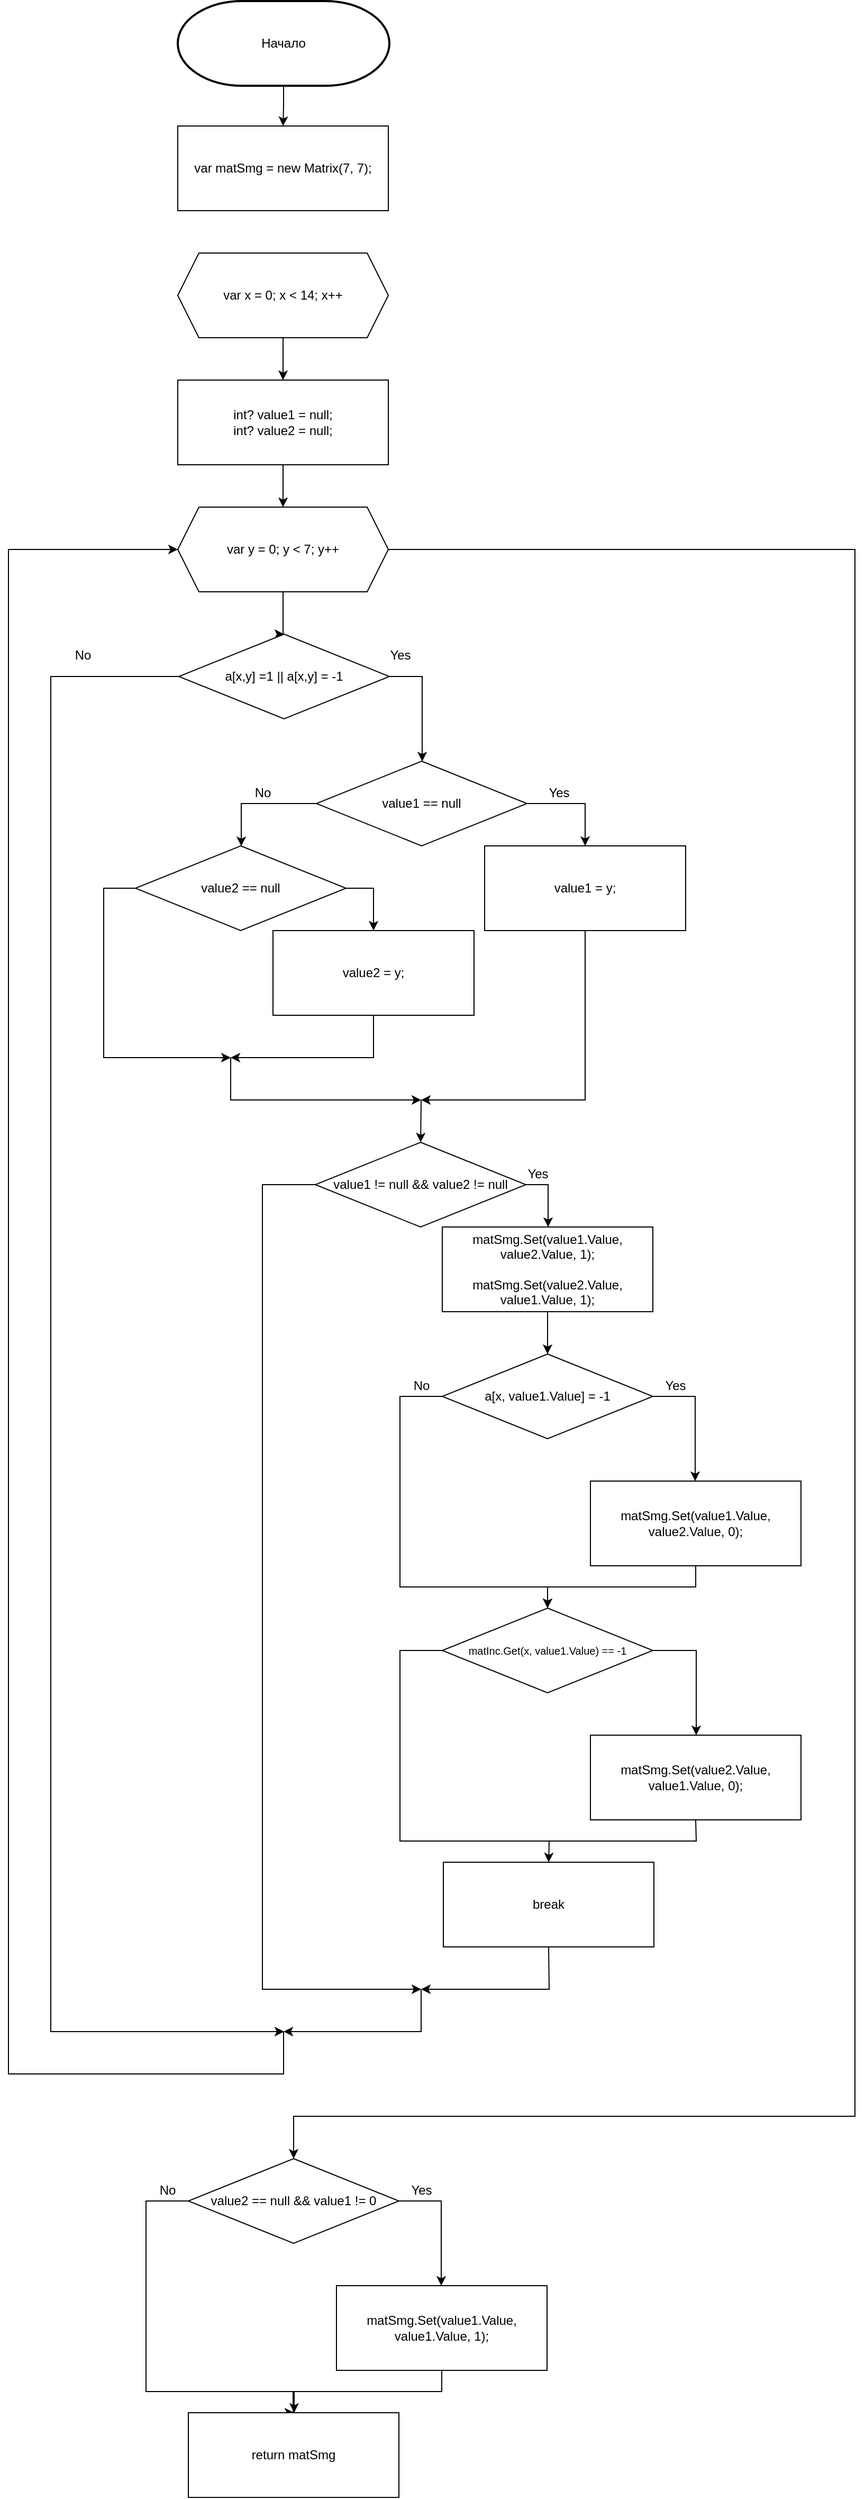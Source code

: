 <mxfile version="21.1.1">
  <diagram name="Страница 1" id="TdYJ3p2JYDrJfeF9kp8x">
    <mxGraphModel dx="1902" dy="1746" grid="1" gridSize="10" guides="1" tooltips="1" connect="1" arrows="1" fold="1" page="1" pageScale="1" pageWidth="1169" pageHeight="1654" math="0" shadow="0">
      <root>
        <mxCell id="0" />
        <mxCell id="1" parent="0" />
        <mxCell id="AwruaKweozF5E1ku_dQY-2" style="edgeStyle=orthogonalEdgeStyle;rounded=0;orthogonalLoop=1;jettySize=auto;html=1;" edge="1" parent="1" source="CEj9520sCSwRq2cYFY77-1" target="AwruaKweozF5E1ku_dQY-1">
          <mxGeometry relative="1" as="geometry" />
        </mxCell>
        <mxCell id="CEj9520sCSwRq2cYFY77-1" value="Начало" style="strokeWidth=2;html=1;shape=mxgraph.flowchart.terminator;whiteSpace=wrap;" parent="1" vertex="1">
          <mxGeometry x="280" y="42" width="200" height="80" as="geometry" />
        </mxCell>
        <mxCell id="AwruaKweozF5E1ku_dQY-1" value="var matSmg = new Matrix(7, 7);" style="rounded=0;whiteSpace=wrap;html=1;" vertex="1" parent="1">
          <mxGeometry x="280" y="160" width="199" height="80" as="geometry" />
        </mxCell>
        <mxCell id="AwruaKweozF5E1ku_dQY-5" style="edgeStyle=orthogonalEdgeStyle;rounded=0;orthogonalLoop=1;jettySize=auto;html=1;" edge="1" parent="1" source="AwruaKweozF5E1ku_dQY-3" target="AwruaKweozF5E1ku_dQY-4">
          <mxGeometry relative="1" as="geometry" />
        </mxCell>
        <mxCell id="AwruaKweozF5E1ku_dQY-3" value="var x = 0; x &amp;lt; 14; x++" style="shape=hexagon;perimeter=hexagonPerimeter2;whiteSpace=wrap;html=1;fixedSize=1;" vertex="1" parent="1">
          <mxGeometry x="280" y="280" width="199" height="80" as="geometry" />
        </mxCell>
        <mxCell id="AwruaKweozF5E1ku_dQY-7" style="edgeStyle=orthogonalEdgeStyle;rounded=0;orthogonalLoop=1;jettySize=auto;html=1;" edge="1" parent="1" source="AwruaKweozF5E1ku_dQY-4" target="AwruaKweozF5E1ku_dQY-6">
          <mxGeometry relative="1" as="geometry" />
        </mxCell>
        <mxCell id="AwruaKweozF5E1ku_dQY-4" value="&lt;div&gt;int? value1 = null;&lt;/div&gt;&lt;div&gt;int? value2 = null;&lt;/div&gt;" style="rounded=0;whiteSpace=wrap;html=1;" vertex="1" parent="1">
          <mxGeometry x="280" y="400" width="199" height="80" as="geometry" />
        </mxCell>
        <mxCell id="AwruaKweozF5E1ku_dQY-9" style="edgeStyle=orthogonalEdgeStyle;rounded=0;orthogonalLoop=1;jettySize=auto;html=1;entryX=0.5;entryY=0;entryDx=0;entryDy=0;" edge="1" parent="1" source="AwruaKweozF5E1ku_dQY-6" target="AwruaKweozF5E1ku_dQY-8">
          <mxGeometry relative="1" as="geometry">
            <Array as="points">
              <mxPoint x="380" y="640" />
            </Array>
          </mxGeometry>
        </mxCell>
        <mxCell id="AwruaKweozF5E1ku_dQY-61" style="edgeStyle=orthogonalEdgeStyle;rounded=0;orthogonalLoop=1;jettySize=auto;html=1;entryX=0.5;entryY=0;entryDx=0;entryDy=0;" edge="1" parent="1" source="AwruaKweozF5E1ku_dQY-6" target="AwruaKweozF5E1ku_dQY-56">
          <mxGeometry relative="1" as="geometry">
            <Array as="points">
              <mxPoint x="920" y="560" />
              <mxPoint x="920" y="2040" />
              <mxPoint x="390" y="2040" />
            </Array>
          </mxGeometry>
        </mxCell>
        <mxCell id="AwruaKweozF5E1ku_dQY-6" value="var y = 0; y &amp;lt; 7; y++" style="shape=hexagon;perimeter=hexagonPerimeter2;whiteSpace=wrap;html=1;fixedSize=1;" vertex="1" parent="1">
          <mxGeometry x="280" y="520" width="199" height="80" as="geometry" />
        </mxCell>
        <mxCell id="AwruaKweozF5E1ku_dQY-11" style="edgeStyle=orthogonalEdgeStyle;rounded=0;orthogonalLoop=1;jettySize=auto;html=1;" edge="1" parent="1" source="AwruaKweozF5E1ku_dQY-8" target="AwruaKweozF5E1ku_dQY-10">
          <mxGeometry relative="1" as="geometry">
            <Array as="points">
              <mxPoint x="511" y="680" />
            </Array>
          </mxGeometry>
        </mxCell>
        <mxCell id="AwruaKweozF5E1ku_dQY-51" style="edgeStyle=orthogonalEdgeStyle;rounded=0;orthogonalLoop=1;jettySize=auto;html=1;" edge="1" parent="1" source="AwruaKweozF5E1ku_dQY-8">
          <mxGeometry relative="1" as="geometry">
            <mxPoint x="380.5" y="1960" as="targetPoint" />
            <Array as="points">
              <mxPoint x="160" y="680" />
              <mxPoint x="160" y="1960" />
            </Array>
          </mxGeometry>
        </mxCell>
        <mxCell id="AwruaKweozF5E1ku_dQY-8" value="a[x,y] =1 || a[x,y] = -1" style="rhombus;whiteSpace=wrap;html=1;" vertex="1" parent="1">
          <mxGeometry x="281" y="640" width="199" height="80" as="geometry" />
        </mxCell>
        <mxCell id="AwruaKweozF5E1ku_dQY-13" style="edgeStyle=orthogonalEdgeStyle;rounded=0;orthogonalLoop=1;jettySize=auto;html=1;entryX=0.5;entryY=0;entryDx=0;entryDy=0;" edge="1" parent="1" source="AwruaKweozF5E1ku_dQY-10" target="AwruaKweozF5E1ku_dQY-12">
          <mxGeometry relative="1" as="geometry">
            <Array as="points">
              <mxPoint x="665" y="800" />
            </Array>
          </mxGeometry>
        </mxCell>
        <mxCell id="AwruaKweozF5E1ku_dQY-16" style="edgeStyle=orthogonalEdgeStyle;rounded=0;orthogonalLoop=1;jettySize=auto;html=1;" edge="1" parent="1" source="AwruaKweozF5E1ku_dQY-10" target="AwruaKweozF5E1ku_dQY-15">
          <mxGeometry relative="1" as="geometry">
            <Array as="points">
              <mxPoint x="340" y="800" />
            </Array>
          </mxGeometry>
        </mxCell>
        <mxCell id="AwruaKweozF5E1ku_dQY-10" value="value1 == null" style="rhombus;whiteSpace=wrap;html=1;" vertex="1" parent="1">
          <mxGeometry x="411" y="760" width="199" height="80" as="geometry" />
        </mxCell>
        <mxCell id="AwruaKweozF5E1ku_dQY-24" style="edgeStyle=orthogonalEdgeStyle;rounded=0;orthogonalLoop=1;jettySize=auto;html=1;" edge="1" parent="1" source="AwruaKweozF5E1ku_dQY-12">
          <mxGeometry relative="1" as="geometry">
            <mxPoint x="510" y="1080" as="targetPoint" />
            <Array as="points">
              <mxPoint x="665" y="1080" />
            </Array>
          </mxGeometry>
        </mxCell>
        <mxCell id="AwruaKweozF5E1ku_dQY-12" value="value1 = y;" style="rounded=0;whiteSpace=wrap;html=1;" vertex="1" parent="1">
          <mxGeometry x="570" y="840" width="190" height="80" as="geometry" />
        </mxCell>
        <mxCell id="AwruaKweozF5E1ku_dQY-14" value="Yes" style="text;html=1;align=center;verticalAlign=middle;resizable=0;points=[];autosize=1;strokeColor=none;fillColor=none;" vertex="1" parent="1">
          <mxGeometry x="620" y="775" width="40" height="30" as="geometry" />
        </mxCell>
        <mxCell id="AwruaKweozF5E1ku_dQY-18" style="edgeStyle=orthogonalEdgeStyle;rounded=0;orthogonalLoop=1;jettySize=auto;html=1;entryX=0.5;entryY=0;entryDx=0;entryDy=0;" edge="1" parent="1" source="AwruaKweozF5E1ku_dQY-15" target="AwruaKweozF5E1ku_dQY-17">
          <mxGeometry relative="1" as="geometry">
            <Array as="points">
              <mxPoint x="465" y="880" />
            </Array>
          </mxGeometry>
        </mxCell>
        <mxCell id="AwruaKweozF5E1ku_dQY-15" value="value2 == null" style="rhombus;whiteSpace=wrap;html=1;" vertex="1" parent="1">
          <mxGeometry x="240" y="840" width="199" height="80" as="geometry" />
        </mxCell>
        <mxCell id="AwruaKweozF5E1ku_dQY-22" style="edgeStyle=orthogonalEdgeStyle;rounded=0;orthogonalLoop=1;jettySize=auto;html=1;" edge="1" parent="1" source="AwruaKweozF5E1ku_dQY-17">
          <mxGeometry relative="1" as="geometry">
            <mxPoint x="330" y="1040" as="targetPoint" />
            <Array as="points">
              <mxPoint x="465" y="1040" />
            </Array>
          </mxGeometry>
        </mxCell>
        <mxCell id="AwruaKweozF5E1ku_dQY-17" value="value2 = y;" style="rounded=0;whiteSpace=wrap;html=1;" vertex="1" parent="1">
          <mxGeometry x="370" y="920" width="190" height="80" as="geometry" />
        </mxCell>
        <mxCell id="AwruaKweozF5E1ku_dQY-19" value="No" style="text;html=1;align=center;verticalAlign=middle;resizable=0;points=[];autosize=1;strokeColor=none;fillColor=none;" vertex="1" parent="1">
          <mxGeometry x="340" y="775" width="40" height="30" as="geometry" />
        </mxCell>
        <mxCell id="AwruaKweozF5E1ku_dQY-27" style="edgeStyle=orthogonalEdgeStyle;rounded=0;orthogonalLoop=1;jettySize=auto;html=1;" edge="1" parent="1" source="AwruaKweozF5E1ku_dQY-20" target="AwruaKweozF5E1ku_dQY-26">
          <mxGeometry relative="1" as="geometry">
            <Array as="points">
              <mxPoint x="630" y="1160" />
            </Array>
          </mxGeometry>
        </mxCell>
        <mxCell id="AwruaKweozF5E1ku_dQY-20" value="value1 != null &amp;amp;&amp;amp; value2 != null" style="rhombus;whiteSpace=wrap;html=1;" vertex="1" parent="1">
          <mxGeometry x="410" y="1120" width="199" height="80" as="geometry" />
        </mxCell>
        <mxCell id="AwruaKweozF5E1ku_dQY-21" value="" style="endArrow=classic;html=1;rounded=0;exitX=0;exitY=0.5;exitDx=0;exitDy=0;" edge="1" parent="1" source="AwruaKweozF5E1ku_dQY-15">
          <mxGeometry width="50" height="50" relative="1" as="geometry">
            <mxPoint x="590" y="970" as="sourcePoint" />
            <mxPoint x="330" y="1040" as="targetPoint" />
            <Array as="points">
              <mxPoint x="210" y="880" />
              <mxPoint x="210" y="1040" />
            </Array>
          </mxGeometry>
        </mxCell>
        <mxCell id="AwruaKweozF5E1ku_dQY-23" value="" style="endArrow=classic;html=1;rounded=0;" edge="1" parent="1">
          <mxGeometry width="50" height="50" relative="1" as="geometry">
            <mxPoint x="330" y="1040" as="sourcePoint" />
            <mxPoint x="510" y="1080" as="targetPoint" />
            <Array as="points">
              <mxPoint x="330" y="1080" />
            </Array>
          </mxGeometry>
        </mxCell>
        <mxCell id="AwruaKweozF5E1ku_dQY-25" value="" style="endArrow=classic;html=1;rounded=0;entryX=0.5;entryY=0;entryDx=0;entryDy=0;" edge="1" parent="1" target="AwruaKweozF5E1ku_dQY-20">
          <mxGeometry width="50" height="50" relative="1" as="geometry">
            <mxPoint x="510" y="1080" as="sourcePoint" />
            <mxPoint x="350" y="1060" as="targetPoint" />
            <Array as="points" />
          </mxGeometry>
        </mxCell>
        <mxCell id="AwruaKweozF5E1ku_dQY-29" style="edgeStyle=orthogonalEdgeStyle;rounded=0;orthogonalLoop=1;jettySize=auto;html=1;" edge="1" parent="1" source="AwruaKweozF5E1ku_dQY-26" target="AwruaKweozF5E1ku_dQY-28">
          <mxGeometry relative="1" as="geometry" />
        </mxCell>
        <mxCell id="AwruaKweozF5E1ku_dQY-26" value="matSmg.Set(value1.Value, value2.Value, 1);&lt;br&gt;&amp;nbsp;&amp;nbsp;&amp;nbsp;&amp;nbsp;&amp;nbsp;&amp;nbsp;&amp;nbsp;&amp;nbsp;&amp;nbsp;&amp;nbsp;&amp;nbsp;&amp;nbsp;&amp;nbsp;&amp;nbsp;&amp;nbsp;&amp;nbsp;&amp;nbsp;&amp;nbsp;&amp;nbsp;&amp;nbsp;&amp;nbsp;&amp;nbsp;&amp;nbsp; matSmg.Set(value2.Value, value1.Value, 1);" style="rounded=0;whiteSpace=wrap;html=1;" vertex="1" parent="1">
          <mxGeometry x="530" y="1200" width="199" height="80" as="geometry" />
        </mxCell>
        <mxCell id="AwruaKweozF5E1ku_dQY-31" style="edgeStyle=orthogonalEdgeStyle;rounded=0;orthogonalLoop=1;jettySize=auto;html=1;" edge="1" parent="1" source="AwruaKweozF5E1ku_dQY-28" target="AwruaKweozF5E1ku_dQY-30">
          <mxGeometry relative="1" as="geometry">
            <Array as="points">
              <mxPoint x="769" y="1360" />
            </Array>
          </mxGeometry>
        </mxCell>
        <mxCell id="AwruaKweozF5E1ku_dQY-36" style="edgeStyle=orthogonalEdgeStyle;rounded=0;orthogonalLoop=1;jettySize=auto;html=1;entryX=0.5;entryY=0;entryDx=0;entryDy=0;" edge="1" parent="1" source="AwruaKweozF5E1ku_dQY-28" target="AwruaKweozF5E1ku_dQY-33">
          <mxGeometry relative="1" as="geometry">
            <Array as="points">
              <mxPoint x="490" y="1360" />
              <mxPoint x="490" y="1540" />
              <mxPoint x="629" y="1540" />
            </Array>
          </mxGeometry>
        </mxCell>
        <mxCell id="AwruaKweozF5E1ku_dQY-28" value="a[x, value1.Value] = -1" style="rhombus;whiteSpace=wrap;html=1;" vertex="1" parent="1">
          <mxGeometry x="530" y="1320" width="199" height="80" as="geometry" />
        </mxCell>
        <mxCell id="AwruaKweozF5E1ku_dQY-37" style="edgeStyle=orthogonalEdgeStyle;rounded=0;orthogonalLoop=1;jettySize=auto;html=1;entryX=0.5;entryY=0;entryDx=0;entryDy=0;" edge="1" parent="1" source="AwruaKweozF5E1ku_dQY-30" target="AwruaKweozF5E1ku_dQY-33">
          <mxGeometry relative="1" as="geometry" />
        </mxCell>
        <mxCell id="AwruaKweozF5E1ku_dQY-30" value="matSmg.Set(value1.Value, value2.Value, 0);" style="rounded=0;whiteSpace=wrap;html=1;" vertex="1" parent="1">
          <mxGeometry x="670" y="1440" width="199" height="80" as="geometry" />
        </mxCell>
        <mxCell id="AwruaKweozF5E1ku_dQY-32" style="edgeStyle=orthogonalEdgeStyle;rounded=0;orthogonalLoop=1;jettySize=auto;html=1;" edge="1" parent="1" source="AwruaKweozF5E1ku_dQY-33" target="AwruaKweozF5E1ku_dQY-34">
          <mxGeometry relative="1" as="geometry">
            <Array as="points">
              <mxPoint x="770" y="1600" />
            </Array>
          </mxGeometry>
        </mxCell>
        <mxCell id="AwruaKweozF5E1ku_dQY-33" value="&lt;font style=&quot;font-size: 10px;&quot;&gt;matInc.Get(x, value1.Value) == -1&lt;/font&gt;" style="rhombus;whiteSpace=wrap;html=1;" vertex="1" parent="1">
          <mxGeometry x="530" y="1560" width="199" height="80" as="geometry" />
        </mxCell>
        <mxCell id="AwruaKweozF5E1ku_dQY-34" value="matSmg.Set(value2.Value, value1.Value, 0);" style="rounded=0;whiteSpace=wrap;html=1;" vertex="1" parent="1">
          <mxGeometry x="670" y="1680" width="199" height="80" as="geometry" />
        </mxCell>
        <mxCell id="AwruaKweozF5E1ku_dQY-38" value="Yes" style="text;html=1;align=center;verticalAlign=middle;resizable=0;points=[];autosize=1;strokeColor=none;fillColor=none;" vertex="1" parent="1">
          <mxGeometry x="730" y="1335" width="40" height="30" as="geometry" />
        </mxCell>
        <mxCell id="AwruaKweozF5E1ku_dQY-39" value="No" style="text;html=1;align=center;verticalAlign=middle;resizable=0;points=[];autosize=1;strokeColor=none;fillColor=none;" vertex="1" parent="1">
          <mxGeometry x="490" y="1335" width="40" height="30" as="geometry" />
        </mxCell>
        <mxCell id="AwruaKweozF5E1ku_dQY-40" value="break" style="rounded=0;whiteSpace=wrap;html=1;" vertex="1" parent="1">
          <mxGeometry x="531" y="1800" width="199" height="80" as="geometry" />
        </mxCell>
        <mxCell id="AwruaKweozF5E1ku_dQY-44" value="" style="endArrow=classic;html=1;rounded=0;entryX=0.5;entryY=0;entryDx=0;entryDy=0;exitX=0;exitY=0.5;exitDx=0;exitDy=0;" edge="1" parent="1" source="AwruaKweozF5E1ku_dQY-33" target="AwruaKweozF5E1ku_dQY-40">
          <mxGeometry width="50" height="50" relative="1" as="geometry">
            <mxPoint x="631" y="1780" as="sourcePoint" />
            <mxPoint x="770" y="1470" as="targetPoint" />
            <Array as="points">
              <mxPoint x="490" y="1600" />
              <mxPoint x="490" y="1780" />
              <mxPoint x="631" y="1780" />
            </Array>
          </mxGeometry>
        </mxCell>
        <mxCell id="AwruaKweozF5E1ku_dQY-45" value="" style="endArrow=none;html=1;rounded=0;exitX=0.5;exitY=1;exitDx=0;exitDy=0;" edge="1" parent="1" source="AwruaKweozF5E1ku_dQY-34">
          <mxGeometry width="50" height="50" relative="1" as="geometry">
            <mxPoint x="720" y="1520" as="sourcePoint" />
            <mxPoint x="630" y="1780" as="targetPoint" />
            <Array as="points">
              <mxPoint x="770" y="1780" />
            </Array>
          </mxGeometry>
        </mxCell>
        <mxCell id="AwruaKweozF5E1ku_dQY-46" value="Yes" style="text;html=1;align=center;verticalAlign=middle;resizable=0;points=[];autosize=1;strokeColor=none;fillColor=none;" vertex="1" parent="1">
          <mxGeometry x="600" y="1135" width="40" height="30" as="geometry" />
        </mxCell>
        <mxCell id="AwruaKweozF5E1ku_dQY-47" value="Yes" style="text;html=1;align=center;verticalAlign=middle;resizable=0;points=[];autosize=1;strokeColor=none;fillColor=none;" vertex="1" parent="1">
          <mxGeometry x="470" y="645" width="40" height="30" as="geometry" />
        </mxCell>
        <mxCell id="AwruaKweozF5E1ku_dQY-48" value="" style="endArrow=classic;html=1;rounded=0;exitX=0;exitY=0.5;exitDx=0;exitDy=0;" edge="1" parent="1" source="AwruaKweozF5E1ku_dQY-20">
          <mxGeometry width="50" height="50" relative="1" as="geometry">
            <mxPoint x="680" y="1330" as="sourcePoint" />
            <mxPoint x="510" y="1920" as="targetPoint" />
            <Array as="points">
              <mxPoint x="360" y="1160" />
              <mxPoint x="360" y="1920" />
            </Array>
          </mxGeometry>
        </mxCell>
        <mxCell id="AwruaKweozF5E1ku_dQY-49" value="" style="endArrow=classic;html=1;rounded=0;exitX=0.5;exitY=1;exitDx=0;exitDy=0;" edge="1" parent="1" source="AwruaKweozF5E1ku_dQY-40">
          <mxGeometry width="50" height="50" relative="1" as="geometry">
            <mxPoint x="610" y="1540" as="sourcePoint" />
            <mxPoint x="510" y="1920" as="targetPoint" />
            <Array as="points">
              <mxPoint x="631" y="1920" />
            </Array>
          </mxGeometry>
        </mxCell>
        <mxCell id="AwruaKweozF5E1ku_dQY-50" value="" style="endArrow=classic;html=1;rounded=0;" edge="1" parent="1">
          <mxGeometry width="50" height="50" relative="1" as="geometry">
            <mxPoint x="510" y="1920" as="sourcePoint" />
            <mxPoint x="380" y="1960" as="targetPoint" />
            <Array as="points">
              <mxPoint x="510" y="1960" />
            </Array>
          </mxGeometry>
        </mxCell>
        <mxCell id="AwruaKweozF5E1ku_dQY-52" value="No" style="text;html=1;align=center;verticalAlign=middle;resizable=0;points=[];autosize=1;strokeColor=none;fillColor=none;" vertex="1" parent="1">
          <mxGeometry x="170" y="645" width="40" height="30" as="geometry" />
        </mxCell>
        <mxCell id="AwruaKweozF5E1ku_dQY-53" value="" style="endArrow=classic;html=1;rounded=0;entryX=0;entryY=0.5;entryDx=0;entryDy=0;" edge="1" parent="1" target="AwruaKweozF5E1ku_dQY-6">
          <mxGeometry width="50" height="50" relative="1" as="geometry">
            <mxPoint x="380" y="1960" as="sourcePoint" />
            <mxPoint x="370" y="2030" as="targetPoint" />
            <Array as="points">
              <mxPoint x="380" y="2000" />
              <mxPoint x="120" y="2000" />
              <mxPoint x="120" y="560" />
            </Array>
          </mxGeometry>
        </mxCell>
        <mxCell id="AwruaKweozF5E1ku_dQY-54" style="edgeStyle=orthogonalEdgeStyle;rounded=0;orthogonalLoop=1;jettySize=auto;html=1;" edge="1" source="AwruaKweozF5E1ku_dQY-56" target="AwruaKweozF5E1ku_dQY-58" parent="1">
          <mxGeometry relative="1" as="geometry">
            <Array as="points">
              <mxPoint x="529" y="2120" />
            </Array>
          </mxGeometry>
        </mxCell>
        <mxCell id="AwruaKweozF5E1ku_dQY-55" style="edgeStyle=orthogonalEdgeStyle;rounded=0;orthogonalLoop=1;jettySize=auto;html=1;entryX=0.5;entryY=0;entryDx=0;entryDy=0;" edge="1" source="AwruaKweozF5E1ku_dQY-56" parent="1">
          <mxGeometry relative="1" as="geometry">
            <mxPoint x="390" y="2320" as="targetPoint" />
            <Array as="points">
              <mxPoint x="250" y="2120" />
              <mxPoint x="250" y="2300" />
              <mxPoint x="389" y="2300" />
            </Array>
          </mxGeometry>
        </mxCell>
        <mxCell id="AwruaKweozF5E1ku_dQY-56" value="value2 == null &amp;amp;&amp;amp; value1 != 0" style="rhombus;whiteSpace=wrap;html=1;" vertex="1" parent="1">
          <mxGeometry x="290" y="2080" width="199" height="80" as="geometry" />
        </mxCell>
        <mxCell id="AwruaKweozF5E1ku_dQY-57" style="edgeStyle=orthogonalEdgeStyle;rounded=0;orthogonalLoop=1;jettySize=auto;html=1;entryX=0.5;entryY=0;entryDx=0;entryDy=0;" edge="1" source="AwruaKweozF5E1ku_dQY-58" parent="1">
          <mxGeometry relative="1" as="geometry">
            <mxPoint x="390" y="2320" as="targetPoint" />
            <Array as="points">
              <mxPoint x="530" y="2300" />
              <mxPoint x="390" y="2300" />
            </Array>
          </mxGeometry>
        </mxCell>
        <mxCell id="AwruaKweozF5E1ku_dQY-58" value="matSmg.Set(value1.Value, value1.Value, 1);" style="rounded=0;whiteSpace=wrap;html=1;" vertex="1" parent="1">
          <mxGeometry x="430" y="2200" width="199" height="80" as="geometry" />
        </mxCell>
        <mxCell id="AwruaKweozF5E1ku_dQY-59" value="Yes" style="text;html=1;align=center;verticalAlign=middle;resizable=0;points=[];autosize=1;strokeColor=none;fillColor=none;" vertex="1" parent="1">
          <mxGeometry x="490" y="2095" width="40" height="30" as="geometry" />
        </mxCell>
        <mxCell id="AwruaKweozF5E1ku_dQY-60" value="No" style="text;html=1;align=center;verticalAlign=middle;resizable=0;points=[];autosize=1;strokeColor=none;fillColor=none;" vertex="1" parent="1">
          <mxGeometry x="250" y="2095" width="40" height="30" as="geometry" />
        </mxCell>
        <mxCell id="AwruaKweozF5E1ku_dQY-62" value="return matSmg" style="rounded=0;whiteSpace=wrap;html=1;" vertex="1" parent="1">
          <mxGeometry x="290" y="2320" width="199" height="80" as="geometry" />
        </mxCell>
      </root>
    </mxGraphModel>
  </diagram>
</mxfile>

